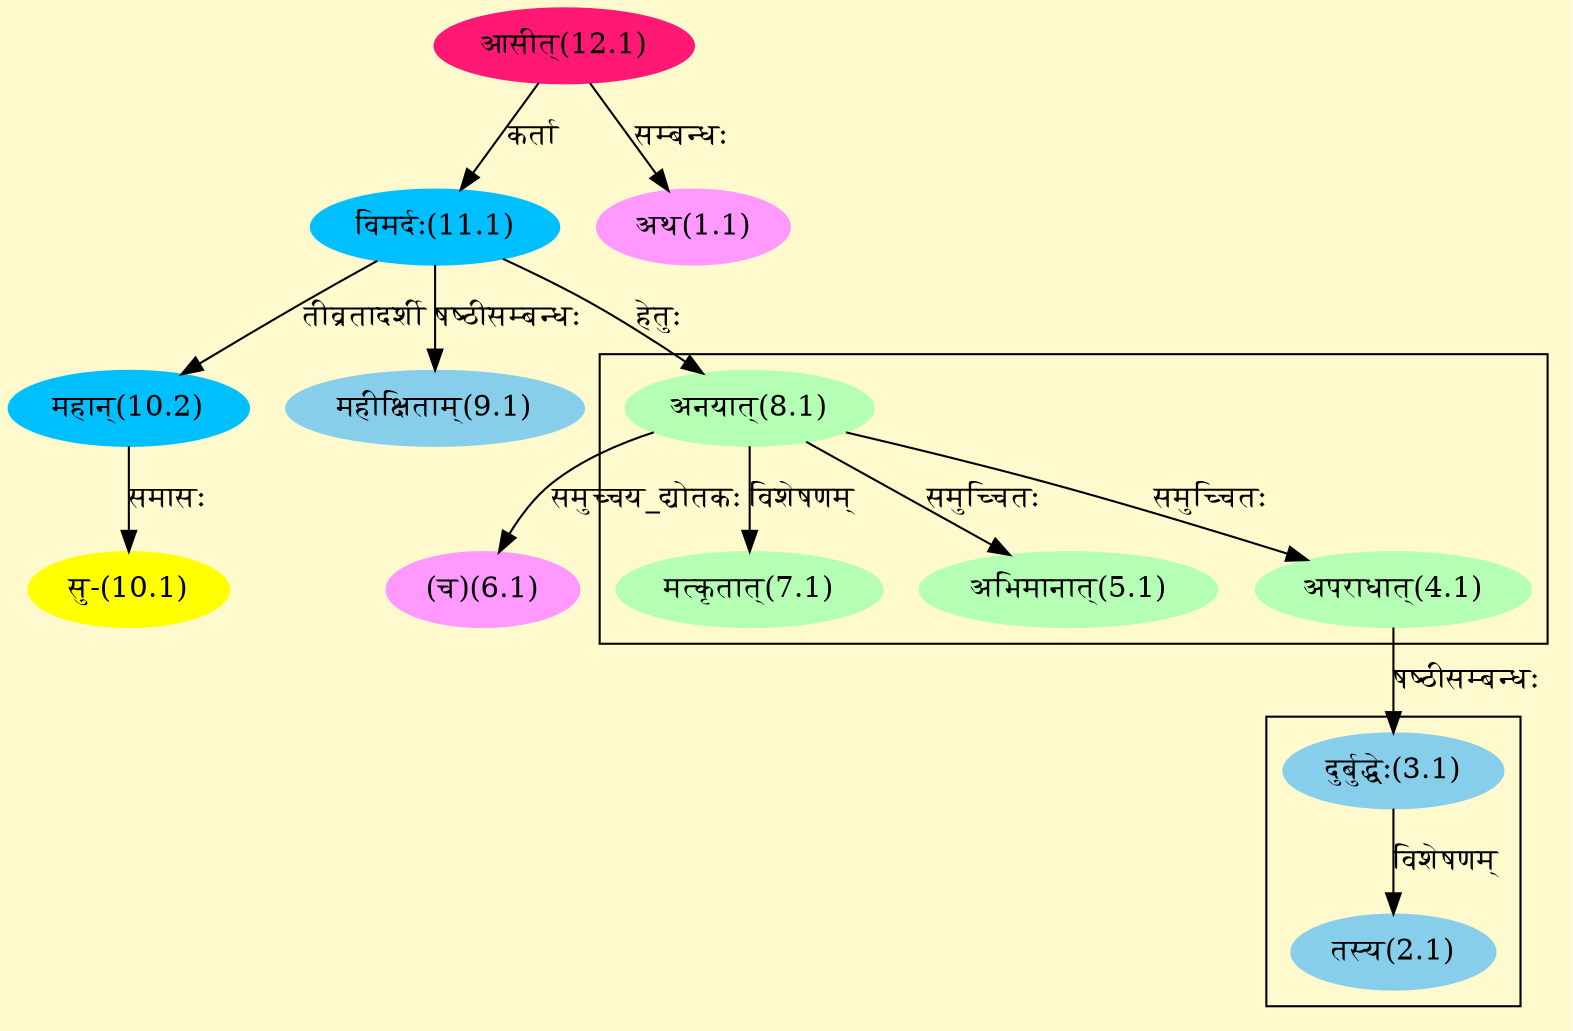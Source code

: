 digraph G{
rankdir=BT;
 compound=true;
 bgcolor="lemonchiffon1";

subgraph cluster_1{
Node2_1 [style=filled, color="#87CEEB" label = "तस्य(2.1)"]
Node3_1 [style=filled, color="#87CEEB" label = "दुर्बुद्धेः(3.1)"]

}

subgraph cluster_2{
Node4_1 [style=filled, color="#B4FFB4" label = "अपराधात्(4.1)"]
Node8_1 [style=filled, color="#B4FFB4" label = "अनयात्(8.1)"]
Node5_1 [style=filled, color="#B4FFB4" label = "अभिमानात्(5.1)"]
Node7_1 [style=filled, color="#B4FFB4" label = "मत्कृतात्(7.1)"]

}
Node1_1 [style=filled, color="#FF99FF" label = "अथ(1.1)"]
Node12_1 [style=filled, color="#FF1975" label = "आसीत्(12.1)"]
Node3_1 [style=filled, color="#87CEEB" label = "दुर्बुद्धेः(3.1)"]
Node4_1 [style=filled, color="#B4FFB4" label = "अपराधात्(4.1)"]
Node6_1 [style=filled, color="#FF99FF" label = "(च)(6.1)"]
Node8_1 [style=filled, color="#B4FFB4" label = "अनयात्(8.1)"]
Node11_1 [style=filled, color="#00BFFF" label = "विमर्दः(11.1)"]
Node9_1 [style=filled, color="#87CEEB" label = "महीक्षिताम्(9.1)"]
Node10_1 [style=filled, color="#FFFF00" label = "सु-(10.1)"]
Node10_2 [style=filled, color="#00BFFF" label = "महान्(10.2)"]
/* Start of Relations section */

Node1_1 -> Node12_1 [  label="सम्बन्धः"  dir="back" ]
Node2_1 -> Node3_1 [  label="विशेषणम्"  dir="back" ]
Node3_1 -> Node4_1 [  label="षष्ठीसम्बन्धः"  dir="back" ]
Node4_1 -> Node8_1 [  label="समुच्चितः"  dir="back" ]
Node5_1 -> Node8_1 [  label="समुच्चितः"  dir="back" ]
Node6_1 -> Node8_1 [  label="समुच्चय_द्योतकः"  dir="back" ]
Node7_1 -> Node8_1 [  label="विशेषणम्"  dir="back" ]
Node8_1 -> Node11_1 [  label="हेतुः"  dir="back" ]
Node9_1 -> Node11_1 [  label="षष्ठीसम्बन्धः"  dir="back" ]
Node10_1 -> Node10_2 [  label="समासः"  dir="back" ]
Node10_2 -> Node11_1 [  label="तीव्रतादर्शी"  dir="back" ]
Node11_1 -> Node12_1 [  label="कर्ता"  dir="back" ]
}
